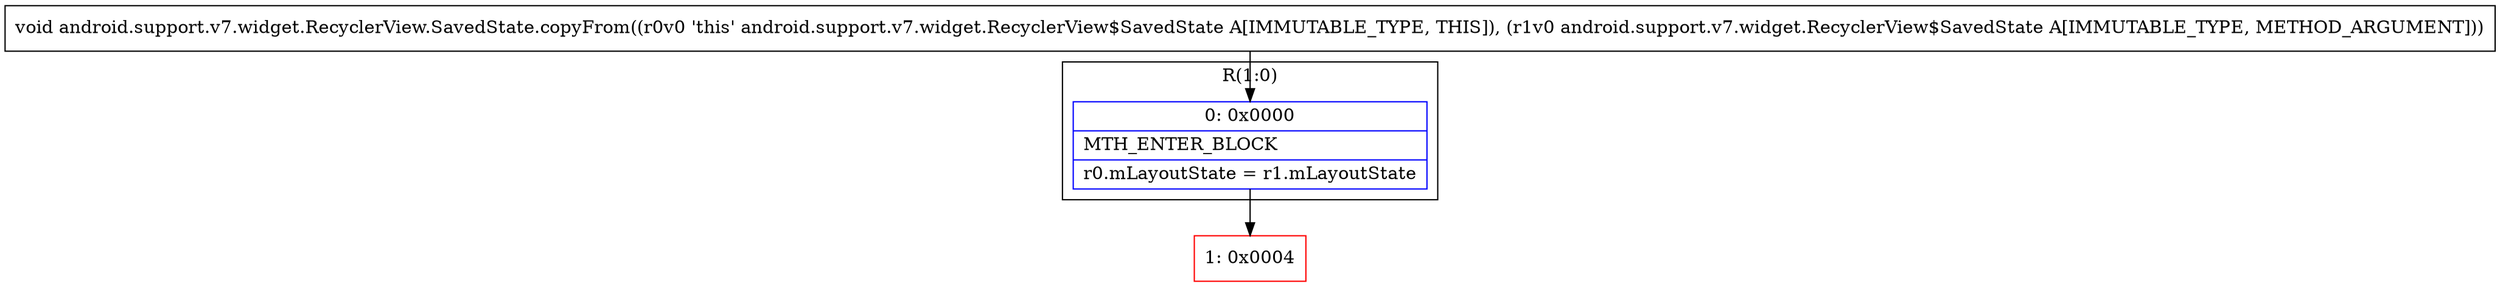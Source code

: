 digraph "CFG forandroid.support.v7.widget.RecyclerView.SavedState.copyFrom(Landroid\/support\/v7\/widget\/RecyclerView$SavedState;)V" {
subgraph cluster_Region_735089559 {
label = "R(1:0)";
node [shape=record,color=blue];
Node_0 [shape=record,label="{0\:\ 0x0000|MTH_ENTER_BLOCK\l|r0.mLayoutState = r1.mLayoutState\l}"];
}
Node_1 [shape=record,color=red,label="{1\:\ 0x0004}"];
MethodNode[shape=record,label="{void android.support.v7.widget.RecyclerView.SavedState.copyFrom((r0v0 'this' android.support.v7.widget.RecyclerView$SavedState A[IMMUTABLE_TYPE, THIS]), (r1v0 android.support.v7.widget.RecyclerView$SavedState A[IMMUTABLE_TYPE, METHOD_ARGUMENT])) }"];
MethodNode -> Node_0;
Node_0 -> Node_1;
}


